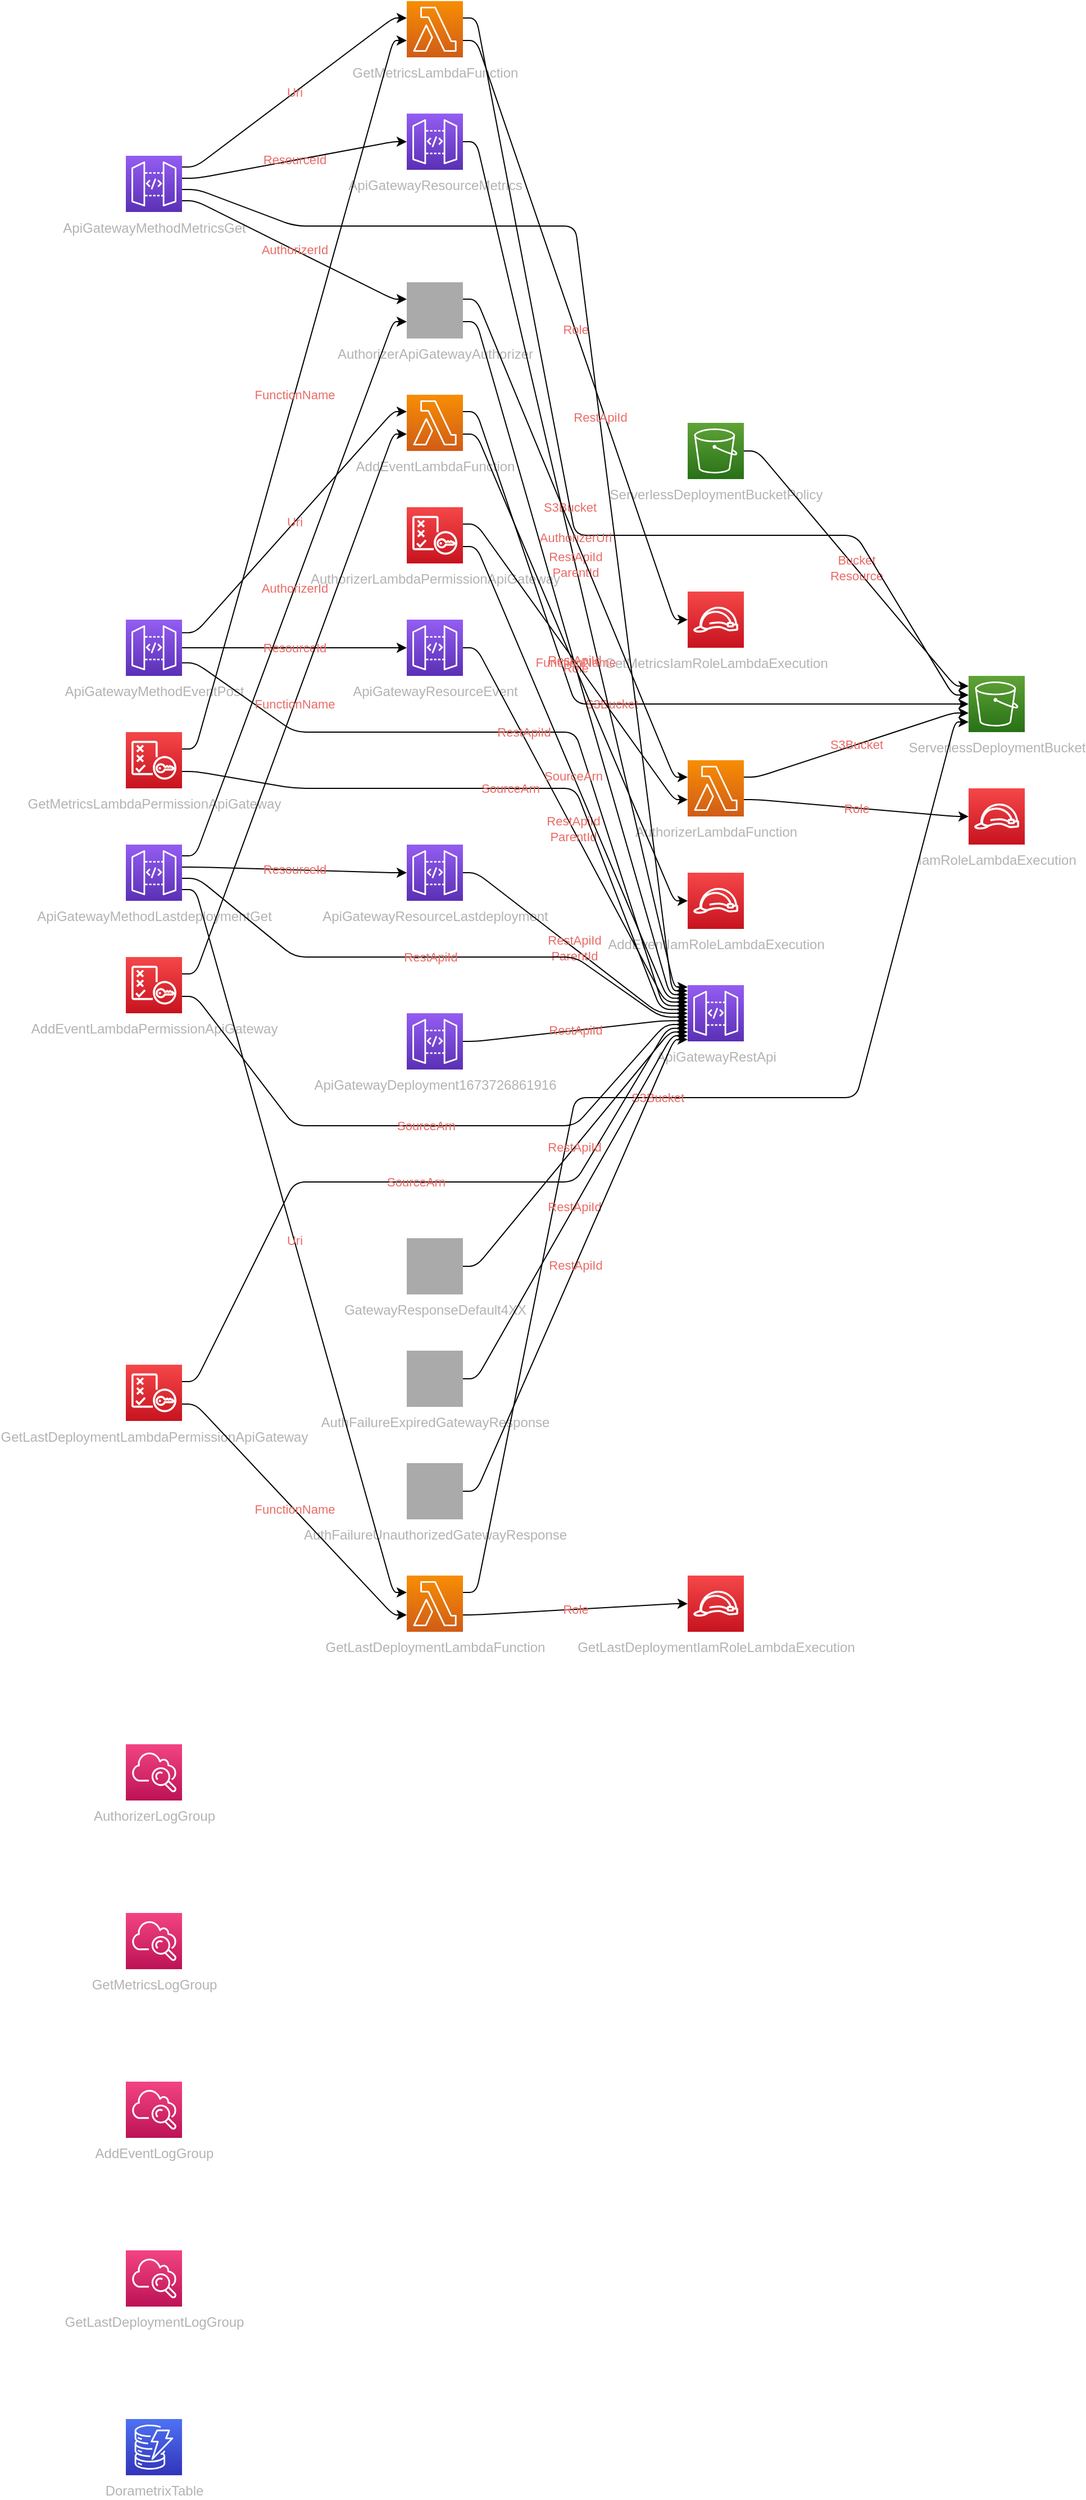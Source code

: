 <mxfile version="13.1.3" pages="2">
            <diagram id="diagramid" name="Diagram">
              <mxGraphModel><root><mxCell id="0"/><mxCell id="1" parent="0"/><mxCell id="2" value="ServerlessDeploymentBucket" style="outlineConnect=0;fontColor=#B3B3B3;gradientColor=#60A337;gradientDirection=north;fillColor=#277116;strokeColor=#ffffff;dashed=0;verticalLabelPosition=bottom;verticalAlign=top;align=center;html=1;fontSize=12;fontStyle=0;aspect=fixed;shape=mxgraph.aws4.resourceIcon;resIcon=mxgraph.aws4.s3;" vertex="1" parent="1"><mxGeometry x="750" y="600" width="50" height="50" as="geometry"/></mxCell><mxCell id="3" value="ServerlessDeploymentBucketPolicy" style="outlineConnect=0;fontColor=#B3B3B3;gradientColor=#60A337;gradientDirection=north;fillColor=#277116;strokeColor=#ffffff;dashed=0;verticalLabelPosition=bottom;verticalAlign=top;align=center;html=1;fontSize=12;fontStyle=0;aspect=fixed;shape=mxgraph.aws4.resourceIcon;resIcon=mxgraph.aws4.s3;" vertex="1" parent="1"><mxGeometry x="500" y="375" width="50" height="50" as="geometry"/></mxCell><mxCell id="4" value="AuthorizerLogGroup" style="outlineConnect=0;fontColor=#B3B3B3;gradientColor=#F34482;gradientDirection=north;fillColor=#BC1356;strokeColor=#ffffff;dashed=0;verticalLabelPosition=bottom;verticalAlign=top;align=center;html=1;fontSize=12;fontStyle=0;aspect=fixed;shape=mxgraph.aws4.resourceIcon;resIcon=mxgraph.aws4.cloudwatch;" vertex="1" parent="1"><mxGeometry y="1550" width="50" height="50" as="geometry"/></mxCell><mxCell id="5" value="GetMetricsLogGroup" style="outlineConnect=0;fontColor=#B3B3B3;gradientColor=#F34482;gradientDirection=north;fillColor=#BC1356;strokeColor=#ffffff;dashed=0;verticalLabelPosition=bottom;verticalAlign=top;align=center;html=1;fontSize=12;fontStyle=0;aspect=fixed;shape=mxgraph.aws4.resourceIcon;resIcon=mxgraph.aws4.cloudwatch;" vertex="1" parent="1"><mxGeometry y="1700" width="50" height="50" as="geometry"/></mxCell><mxCell id="6" value="AddEventLogGroup" style="outlineConnect=0;fontColor=#B3B3B3;gradientColor=#F34482;gradientDirection=north;fillColor=#BC1356;strokeColor=#ffffff;dashed=0;verticalLabelPosition=bottom;verticalAlign=top;align=center;html=1;fontSize=12;fontStyle=0;aspect=fixed;shape=mxgraph.aws4.resourceIcon;resIcon=mxgraph.aws4.cloudwatch;" vertex="1" parent="1"><mxGeometry y="1850" width="50" height="50" as="geometry"/></mxCell><mxCell id="7" value="GetLastDeploymentLogGroup" style="outlineConnect=0;fontColor=#B3B3B3;gradientColor=#F34482;gradientDirection=north;fillColor=#BC1356;strokeColor=#ffffff;dashed=0;verticalLabelPosition=bottom;verticalAlign=top;align=center;html=1;fontSize=12;fontStyle=0;aspect=fixed;shape=mxgraph.aws4.resourceIcon;resIcon=mxgraph.aws4.cloudwatch;" vertex="1" parent="1"><mxGeometry y="2000" width="50" height="50" as="geometry"/></mxCell><mxCell id="8" value="IamRoleLambdaExecution" style="outlineConnect=0;fontColor=#B3B3B3;gradientColor=#F54749;gradientDirection=north;fillColor=#C7131F;strokeColor=#ffffff;dashed=0;verticalLabelPosition=bottom;verticalAlign=top;align=center;html=1;fontSize=12;fontStyle=0;aspect=fixed;shape=mxgraph.aws4.resourceIcon;resIcon=mxgraph.aws4.role;" vertex="1" parent="1"><mxGeometry x="750" y="700" width="50" height="50" as="geometry"/></mxCell><mxCell id="9" value="AuthorizerLambdaFunction" style="outlineConnect=0;fontColor=#B3B3B3;gradientColor=#F78E04;gradientDirection=north;fillColor=#D05C17;strokeColor=#ffffff;dashed=0;verticalLabelPosition=bottom;verticalAlign=top;align=center;html=1;fontSize=12;fontStyle=0;aspect=fixed;shape=mxgraph.aws4.resourceIcon;resIcon=mxgraph.aws4.lambda;" vertex="1" parent="1"><mxGeometry x="500" y="675" width="50" height="50" as="geometry"/></mxCell><mxCell id="10" value="GetMetricsLambdaFunction" style="outlineConnect=0;fontColor=#B3B3B3;gradientColor=#F78E04;gradientDirection=north;fillColor=#D05C17;strokeColor=#ffffff;dashed=0;verticalLabelPosition=bottom;verticalAlign=top;align=center;html=1;fontSize=12;fontStyle=0;aspect=fixed;shape=mxgraph.aws4.resourceIcon;resIcon=mxgraph.aws4.lambda;" vertex="1" parent="1"><mxGeometry x="250" width="50" height="50" as="geometry"/></mxCell><mxCell id="11" value="AddEventLambdaFunction" style="outlineConnect=0;fontColor=#B3B3B3;gradientColor=#F78E04;gradientDirection=north;fillColor=#D05C17;strokeColor=#ffffff;dashed=0;verticalLabelPosition=bottom;verticalAlign=top;align=center;html=1;fontSize=12;fontStyle=0;aspect=fixed;shape=mxgraph.aws4.resourceIcon;resIcon=mxgraph.aws4.lambda;" vertex="1" parent="1"><mxGeometry x="250" y="350" width="50" height="50" as="geometry"/></mxCell><mxCell id="12" value="GetLastDeploymentLambdaFunction" style="outlineConnect=0;fontColor=#B3B3B3;gradientColor=#F78E04;gradientDirection=north;fillColor=#D05C17;strokeColor=#ffffff;dashed=0;verticalLabelPosition=bottom;verticalAlign=top;align=center;html=1;fontSize=12;fontStyle=0;aspect=fixed;shape=mxgraph.aws4.resourceIcon;resIcon=mxgraph.aws4.lambda;" vertex="1" parent="1"><mxGeometry x="250" y="1400" width="50" height="50" as="geometry"/></mxCell><mxCell id="13" value="ApiGatewayRestApi" style="outlineConnect=0;fontColor=#B3B3B3;gradientColor=#945DF2;gradientDirection=north;fillColor=#5A30B5;strokeColor=#ffffff;dashed=0;verticalLabelPosition=bottom;verticalAlign=top;align=center;html=1;fontSize=12;fontStyle=0;aspect=fixed;shape=mxgraph.aws4.resourceIcon;resIcon=mxgraph.aws4.api_gateway;" vertex="1" parent="1"><mxGeometry x="500" y="875" width="50" height="50" as="geometry"/></mxCell><mxCell id="14" value="ApiGatewayResourceMetrics" style="outlineConnect=0;fontColor=#B3B3B3;gradientColor=#945DF2;gradientDirection=north;fillColor=#5A30B5;strokeColor=#ffffff;dashed=0;verticalLabelPosition=bottom;verticalAlign=top;align=center;html=1;fontSize=12;fontStyle=0;aspect=fixed;shape=mxgraph.aws4.resourceIcon;resIcon=mxgraph.aws4.api_gateway;" vertex="1" parent="1"><mxGeometry x="250" y="100" width="50" height="50" as="geometry"/></mxCell><mxCell id="15" value="ApiGatewayResourceEvent" style="outlineConnect=0;fontColor=#B3B3B3;gradientColor=#945DF2;gradientDirection=north;fillColor=#5A30B5;strokeColor=#ffffff;dashed=0;verticalLabelPosition=bottom;verticalAlign=top;align=center;html=1;fontSize=12;fontStyle=0;aspect=fixed;shape=mxgraph.aws4.resourceIcon;resIcon=mxgraph.aws4.api_gateway;" vertex="1" parent="1"><mxGeometry x="250" y="550" width="50" height="50" as="geometry"/></mxCell><mxCell id="16" value="ApiGatewayResourceLastdeployment" style="outlineConnect=0;fontColor=#B3B3B3;gradientColor=#945DF2;gradientDirection=north;fillColor=#5A30B5;strokeColor=#ffffff;dashed=0;verticalLabelPosition=bottom;verticalAlign=top;align=center;html=1;fontSize=12;fontStyle=0;aspect=fixed;shape=mxgraph.aws4.resourceIcon;resIcon=mxgraph.aws4.api_gateway;" vertex="1" parent="1"><mxGeometry x="250" y="750" width="50" height="50" as="geometry"/></mxCell><mxCell id="17" value="ApiGatewayMethodMetricsGet" style="outlineConnect=0;fontColor=#B3B3B3;gradientColor=#945DF2;gradientDirection=north;fillColor=#5A30B5;strokeColor=#ffffff;dashed=0;verticalLabelPosition=bottom;verticalAlign=top;align=center;html=1;fontSize=12;fontStyle=0;aspect=fixed;shape=mxgraph.aws4.resourceIcon;resIcon=mxgraph.aws4.api_gateway;" vertex="1" parent="1"><mxGeometry y="137.5" width="50" height="50" as="geometry"/></mxCell><mxCell id="18" value="ApiGatewayMethodEventPost" style="outlineConnect=0;fontColor=#B3B3B3;gradientColor=#945DF2;gradientDirection=north;fillColor=#5A30B5;strokeColor=#ffffff;dashed=0;verticalLabelPosition=bottom;verticalAlign=top;align=center;html=1;fontSize=12;fontStyle=0;aspect=fixed;shape=mxgraph.aws4.resourceIcon;resIcon=mxgraph.aws4.api_gateway;" vertex="1" parent="1"><mxGeometry y="550" width="50" height="50" as="geometry"/></mxCell><mxCell id="19" value="ApiGatewayMethodLastdeploymentGet" style="outlineConnect=0;fontColor=#B3B3B3;gradientColor=#945DF2;gradientDirection=north;fillColor=#5A30B5;strokeColor=#ffffff;dashed=0;verticalLabelPosition=bottom;verticalAlign=top;align=center;html=1;fontSize=12;fontStyle=0;aspect=fixed;shape=mxgraph.aws4.resourceIcon;resIcon=mxgraph.aws4.api_gateway;" vertex="1" parent="1"><mxGeometry y="750" width="50" height="50" as="geometry"/></mxCell><mxCell id="20" value="AuthorizerApiGatewayAuthorizer" style="outlineConnect=0;fontColor=#B3B3B3;gradientColor=#aaaaaa;gradientDirection=north;fillColor=#aaaaaa;strokeColor=#ffffff;dashed=0;verticalLabelPosition=bottom;verticalAlign=top;align=center;html=1;fontSize=12;fontStyle=0;aspect=fixed;shape=mxgraph.aws4.resourceIcon;resIcon=mxgraph.aws4.apigateway;" vertex="1" parent="1"><mxGeometry x="250" y="250" width="50" height="50" as="geometry"/></mxCell><mxCell id="21" value="ApiGatewayDeployment1673726861916" style="outlineConnect=0;fontColor=#B3B3B3;gradientColor=#945DF2;gradientDirection=north;fillColor=#5A30B5;strokeColor=#ffffff;dashed=0;verticalLabelPosition=bottom;verticalAlign=top;align=center;html=1;fontSize=12;fontStyle=0;aspect=fixed;shape=mxgraph.aws4.resourceIcon;resIcon=mxgraph.aws4.api_gateway;" vertex="1" parent="1"><mxGeometry x="250" y="900" width="50" height="50" as="geometry"/></mxCell><mxCell id="22" value="GetMetricsLambdaPermissionApiGateway" style="outlineConnect=0;fontColor=#B3B3B3;gradientColor=#F54749;gradientDirection=north;fillColor=#C7131F;strokeColor=#ffffff;dashed=0;verticalLabelPosition=bottom;verticalAlign=top;align=center;html=1;fontSize=12;fontStyle=0;aspect=fixed;shape=mxgraph.aws4.resourceIcon;resIcon=mxgraph.aws4.policy;" vertex="1" parent="1"><mxGeometry y="650" width="50" height="50" as="geometry"/></mxCell><mxCell id="23" value="AuthorizerLambdaPermissionApiGateway" style="outlineConnect=0;fontColor=#B3B3B3;gradientColor=#F54749;gradientDirection=north;fillColor=#C7131F;strokeColor=#ffffff;dashed=0;verticalLabelPosition=bottom;verticalAlign=top;align=center;html=1;fontSize=12;fontStyle=0;aspect=fixed;shape=mxgraph.aws4.resourceIcon;resIcon=mxgraph.aws4.policy;" vertex="1" parent="1"><mxGeometry x="250" y="450" width="50" height="50" as="geometry"/></mxCell><mxCell id="24" value="AddEventLambdaPermissionApiGateway" style="outlineConnect=0;fontColor=#B3B3B3;gradientColor=#F54749;gradientDirection=north;fillColor=#C7131F;strokeColor=#ffffff;dashed=0;verticalLabelPosition=bottom;verticalAlign=top;align=center;html=1;fontSize=12;fontStyle=0;aspect=fixed;shape=mxgraph.aws4.resourceIcon;resIcon=mxgraph.aws4.policy;" vertex="1" parent="1"><mxGeometry y="850" width="50" height="50" as="geometry"/></mxCell><mxCell id="25" value="GetLastDeploymentLambdaPermissionApiGateway" style="outlineConnect=0;fontColor=#B3B3B3;gradientColor=#F54749;gradientDirection=north;fillColor=#C7131F;strokeColor=#ffffff;dashed=0;verticalLabelPosition=bottom;verticalAlign=top;align=center;html=1;fontSize=12;fontStyle=0;aspect=fixed;shape=mxgraph.aws4.resourceIcon;resIcon=mxgraph.aws4.policy;" vertex="1" parent="1"><mxGeometry y="1212.5" width="50" height="50" as="geometry"/></mxCell><mxCell id="26" value="GetMetricsIamRoleLambdaExecution" style="outlineConnect=0;fontColor=#B3B3B3;gradientColor=#F54749;gradientDirection=north;fillColor=#C7131F;strokeColor=#ffffff;dashed=0;verticalLabelPosition=bottom;verticalAlign=top;align=center;html=1;fontSize=12;fontStyle=0;aspect=fixed;shape=mxgraph.aws4.resourceIcon;resIcon=mxgraph.aws4.role;" vertex="1" parent="1"><mxGeometry x="500" y="525" width="50" height="50" as="geometry"/></mxCell><mxCell id="27" value="AddEventIamRoleLambdaExecution" style="outlineConnect=0;fontColor=#B3B3B3;gradientColor=#F54749;gradientDirection=north;fillColor=#C7131F;strokeColor=#ffffff;dashed=0;verticalLabelPosition=bottom;verticalAlign=top;align=center;html=1;fontSize=12;fontStyle=0;aspect=fixed;shape=mxgraph.aws4.resourceIcon;resIcon=mxgraph.aws4.role;" vertex="1" parent="1"><mxGeometry x="500" y="775" width="50" height="50" as="geometry"/></mxCell><mxCell id="28" value="GetLastDeploymentIamRoleLambdaExecution" style="outlineConnect=0;fontColor=#B3B3B3;gradientColor=#F54749;gradientDirection=north;fillColor=#C7131F;strokeColor=#ffffff;dashed=0;verticalLabelPosition=bottom;verticalAlign=top;align=center;html=1;fontSize=12;fontStyle=0;aspect=fixed;shape=mxgraph.aws4.resourceIcon;resIcon=mxgraph.aws4.role;" vertex="1" parent="1"><mxGeometry x="500" y="1400" width="50" height="50" as="geometry"/></mxCell><mxCell id="29" value="DorametrixTable" style="outlineConnect=0;fontColor=#B3B3B3;gradientColor=#4D72F3;gradientDirection=north;fillColor=#3334B9;strokeColor=#ffffff;dashed=0;verticalLabelPosition=bottom;verticalAlign=top;align=center;html=1;fontSize=12;fontStyle=0;aspect=fixed;shape=mxgraph.aws4.resourceIcon;resIcon=mxgraph.aws4.dynamodb;" vertex="1" parent="1"><mxGeometry y="2150" width="50" height="50" as="geometry"/></mxCell><mxCell id="30" value="GatewayResponseDefault4XX" style="outlineConnect=0;fontColor=#B3B3B3;gradientColor=#aaaaaa;gradientDirection=north;fillColor=#aaaaaa;strokeColor=#ffffff;dashed=0;verticalLabelPosition=bottom;verticalAlign=top;align=center;html=1;fontSize=12;fontStyle=0;aspect=fixed;shape=mxgraph.aws4.resourceIcon;resIcon=mxgraph.aws4.apigateway;" vertex="1" parent="1"><mxGeometry x="250" y="1100" width="50" height="50" as="geometry"/></mxCell><mxCell id="31" value="AuthFailureExpiredGatewayResponse" style="outlineConnect=0;fontColor=#B3B3B3;gradientColor=#aaaaaa;gradientDirection=north;fillColor=#aaaaaa;strokeColor=#ffffff;dashed=0;verticalLabelPosition=bottom;verticalAlign=top;align=center;html=1;fontSize=12;fontStyle=0;aspect=fixed;shape=mxgraph.aws4.resourceIcon;resIcon=mxgraph.aws4.apigateway;" vertex="1" parent="1"><mxGeometry x="250" y="1200" width="50" height="50" as="geometry"/></mxCell><mxCell id="32" value="AuthFailureUnauthorizedGatewayResponse" style="outlineConnect=0;fontColor=#B3B3B3;gradientColor=#aaaaaa;gradientDirection=north;fillColor=#aaaaaa;strokeColor=#ffffff;dashed=0;verticalLabelPosition=bottom;verticalAlign=top;align=center;html=1;fontSize=12;fontStyle=0;aspect=fixed;shape=mxgraph.aws4.resourceIcon;resIcon=mxgraph.aws4.apigateway;" vertex="1" parent="1"><mxGeometry x="250" y="1300" width="50" height="50" as="geometry"/></mxCell><mxCell id="ServerlessDeploymentBucket|ServerlessDeploymentBucketPolicy" value="Bucket&#xA;Resource" style="edgeStyle=orthogonalEdgeStyle;rounded=1;orthogonalLoop=1;jettySize=auto;html=1;labelBackgroundColor=none;fontColor=#EA6B66;noEdgeStyle=1;orthogonal=1;" edge="1" parent="1" source="3" target="2"><mxGeometry relative="1" as="geometry"><Array as="points"><mxPoint x="562" y="400"/><mxPoint x="738" y="609"/></Array></mxGeometry></mxCell><mxCell id="ServerlessDeploymentBucket|AuthorizerLambdaFunction" value="S3Bucket" style="edgeStyle=orthogonalEdgeStyle;rounded=1;orthogonalLoop=1;jettySize=auto;html=1;labelBackgroundColor=none;fontColor=#EA6B66;noEdgeStyle=1;orthogonal=1;" edge="1" parent="1" source="9" target="2"><mxGeometry relative="1" as="geometry"><Array as="points"><mxPoint x="562" y="690"/><mxPoint x="736" y="633"/></Array></mxGeometry></mxCell><mxCell id="IamRoleLambdaExecution|AuthorizerLambdaFunction" value="Role" style="edgeStyle=orthogonalEdgeStyle;rounded=1;orthogonalLoop=1;jettySize=auto;html=1;labelBackgroundColor=none;fontColor=#EA6B66;noEdgeStyle=1;orthogonal=1;" edge="1" parent="1" source="9" target="8"><mxGeometry relative="1" as="geometry"><Array as="points"><mxPoint x="562" y="710"/><mxPoint x="738" y="725"/></Array></mxGeometry></mxCell><mxCell id="ServerlessDeploymentBucket|GetMetricsLambdaFunction" value="S3Bucket" style="edgeStyle=orthogonalEdgeStyle;rounded=1;orthogonalLoop=1;jettySize=auto;html=1;labelBackgroundColor=none;fontColor=#EA6B66;noEdgeStyle=1;orthogonal=1;" edge="1" parent="1" source="10" target="2"><mxGeometry relative="1" as="geometry"><Array as="points"><mxPoint x="312" y="15"/><mxPoint x="400" y="475"/><mxPoint x="650" y="475"/><mxPoint x="736" y="617"/></Array></mxGeometry></mxCell><mxCell id="GetMetricsIamRoleLambdaExecution|GetMetricsLambdaFunction" value="Role" style="edgeStyle=orthogonalEdgeStyle;rounded=1;orthogonalLoop=1;jettySize=auto;html=1;labelBackgroundColor=none;fontColor=#EA6B66;noEdgeStyle=1;orthogonal=1;" edge="1" parent="1" source="10" target="26"><mxGeometry relative="1" as="geometry"><Array as="points"><mxPoint x="312" y="35"/><mxPoint x="488" y="550"/></Array></mxGeometry></mxCell><mxCell id="ServerlessDeploymentBucket|AddEventLambdaFunction" value="S3Bucket" style="edgeStyle=orthogonalEdgeStyle;rounded=1;orthogonalLoop=1;jettySize=auto;html=1;labelBackgroundColor=none;fontColor=#EA6B66;noEdgeStyle=1;orthogonal=1;" edge="1" parent="1" source="11" target="2"><mxGeometry relative="1" as="geometry"><Array as="points"><mxPoint x="312" y="365"/><mxPoint x="400" y="625"/><mxPoint x="650" y="625"/><mxPoint x="734" y="625"/></Array></mxGeometry></mxCell><mxCell id="AddEventIamRoleLambdaExecution|AddEventLambdaFunction" value="Role" style="edgeStyle=orthogonalEdgeStyle;rounded=1;orthogonalLoop=1;jettySize=auto;html=1;labelBackgroundColor=none;fontColor=#EA6B66;noEdgeStyle=1;orthogonal=1;" edge="1" parent="1" source="11" target="27"><mxGeometry relative="1" as="geometry"><Array as="points"><mxPoint x="312" y="385"/><mxPoint x="488" y="800"/></Array></mxGeometry></mxCell><mxCell id="ServerlessDeploymentBucket|GetLastDeploymentLambdaFunction" value="S3Bucket" style="edgeStyle=orthogonalEdgeStyle;rounded=1;orthogonalLoop=1;jettySize=auto;html=1;labelBackgroundColor=none;fontColor=#EA6B66;noEdgeStyle=1;orthogonal=1;" edge="1" parent="1" source="12" target="2"><mxGeometry relative="1" as="geometry"><Array as="points"><mxPoint x="312" y="1415"/><mxPoint x="400" y="975"/><mxPoint x="650" y="975"/><mxPoint x="738" y="641"/></Array></mxGeometry></mxCell><mxCell id="GetLastDeploymentIamRoleLambdaExecution|GetLastDeploymentLambdaFunction" value="Role" style="edgeStyle=orthogonalEdgeStyle;rounded=1;orthogonalLoop=1;jettySize=auto;html=1;labelBackgroundColor=none;fontColor=#EA6B66;noEdgeStyle=1;orthogonal=1;" edge="1" parent="1" source="12" target="28"><mxGeometry relative="1" as="geometry"><Array as="points"><mxPoint x="312" y="1435"/><mxPoint x="488" y="1425"/></Array></mxGeometry></mxCell><mxCell id="ApiGatewayRestApi|ApiGatewayResourceMetrics" value="RestApiId&#xA;ParentId" style="edgeStyle=orthogonalEdgeStyle;rounded=1;orthogonalLoop=1;jettySize=auto;html=1;labelBackgroundColor=none;fontColor=#EA6B66;noEdgeStyle=1;orthogonal=1;" edge="1" parent="1" source="14" target="13"><mxGeometry relative="1" as="geometry"><Array as="points"><mxPoint x="312" y="125"/><mxPoint x="488" y="876.667"/></Array></mxGeometry></mxCell><mxCell id="ApiGatewayRestApi|ApiGatewayResourceEvent" value="RestApiId&#xA;ParentId" style="edgeStyle=orthogonalEdgeStyle;rounded=1;orthogonalLoop=1;jettySize=auto;html=1;labelBackgroundColor=none;fontColor=#EA6B66;noEdgeStyle=1;orthogonal=1;" edge="1" parent="1" source="15" target="13"><mxGeometry relative="1" as="geometry"><Array as="points"><mxPoint x="312" y="575"/><mxPoint x="480" y="890.0"/></Array></mxGeometry></mxCell><mxCell id="ApiGatewayRestApi|ApiGatewayResourceLastdeployment" value="RestApiId&#xA;ParentId" style="edgeStyle=orthogonalEdgeStyle;rounded=1;orthogonalLoop=1;jettySize=auto;html=1;labelBackgroundColor=none;fontColor=#EA6B66;noEdgeStyle=1;orthogonal=1;" edge="1" parent="1" source="16" target="13"><mxGeometry relative="1" as="geometry"><Array as="points"><mxPoint x="312" y="775"/><mxPoint x="474" y="900.0"/></Array></mxGeometry></mxCell><mxCell id="ApiGatewayResourceMetrics|ApiGatewayMethodMetricsGet" value="ResourceId" style="edgeStyle=orthogonalEdgeStyle;rounded=1;orthogonalLoop=1;jettySize=auto;html=1;labelBackgroundColor=none;fontColor=#EA6B66;noEdgeStyle=1;orthogonal=1;" edge="1" parent="1" source="17" target="14"><mxGeometry relative="1" as="geometry"><Array as="points"><mxPoint x="64" y="157.5"/><mxPoint x="238" y="125"/></Array></mxGeometry></mxCell><mxCell id="ApiGatewayRestApi|ApiGatewayMethodMetricsGet" value="RestApiId" style="edgeStyle=orthogonalEdgeStyle;rounded=1;orthogonalLoop=1;jettySize=auto;html=1;labelBackgroundColor=none;fontColor=#EA6B66;noEdgeStyle=1;orthogonal=1;" edge="1" parent="1" source="17" target="13"><mxGeometry relative="1" as="geometry"><Array as="points"><mxPoint x="64" y="167.5"/><mxPoint x="150" y="200"/><mxPoint x="400" y="200"/><mxPoint x="486" y="880"/></Array></mxGeometry></mxCell><mxCell id="AuthorizerApiGatewayAuthorizer|ApiGatewayMethodMetricsGet" value="AuthorizerId" style="edgeStyle=orthogonalEdgeStyle;rounded=1;orthogonalLoop=1;jettySize=auto;html=1;labelBackgroundColor=none;fontColor=#EA6B66;noEdgeStyle=1;orthogonal=1;" edge="1" parent="1" source="17" target="20"><mxGeometry relative="1" as="geometry"><Array as="points"><mxPoint x="62" y="177.5"/><mxPoint x="238" y="265"/></Array></mxGeometry></mxCell><mxCell id="GetMetricsLambdaFunction|ApiGatewayMethodMetricsGet" value="Uri" style="edgeStyle=orthogonalEdgeStyle;rounded=1;orthogonalLoop=1;jettySize=auto;html=1;labelBackgroundColor=none;fontColor=#EA6B66;noEdgeStyle=1;orthogonal=1;" edge="1" parent="1" source="17" target="10"><mxGeometry relative="1" as="geometry"><Array as="points"><mxPoint x="62" y="147.5"/><mxPoint x="238" y="15"/></Array></mxGeometry></mxCell><mxCell id="ApiGatewayResourceEvent|ApiGatewayMethodEventPost" value="ResourceId" style="edgeStyle=orthogonalEdgeStyle;rounded=1;orthogonalLoop=1;jettySize=auto;html=1;labelBackgroundColor=none;fontColor=#EA6B66;noEdgeStyle=1;orthogonal=1;" edge="1" parent="1" source="18" target="15"><mxGeometry relative="1" as="geometry"><Array as="points"><mxPoint x="64" y="575"/><mxPoint x="238" y="575"/></Array></mxGeometry></mxCell><mxCell id="ApiGatewayRestApi|ApiGatewayMethodEventPost" value="RestApiId" style="edgeStyle=orthogonalEdgeStyle;rounded=1;orthogonalLoop=1;jettySize=auto;html=1;labelBackgroundColor=none;fontColor=#EA6B66;noEdgeStyle=1;orthogonal=1;" edge="1" parent="1" source="18" target="13"><mxGeometry relative="1" as="geometry"><Array as="points"><mxPoint x="62" y="588.333"/><mxPoint x="150" y="650"/><mxPoint x="400" y="650"/><mxPoint x="478" y="893.333"/></Array></mxGeometry></mxCell><mxCell id="AddEventLambdaFunction|ApiGatewayMethodEventPost" value="Uri" style="edgeStyle=orthogonalEdgeStyle;rounded=1;orthogonalLoop=1;jettySize=auto;html=1;labelBackgroundColor=none;fontColor=#EA6B66;noEdgeStyle=1;orthogonal=1;" edge="1" parent="1" source="18" target="11"><mxGeometry relative="1" as="geometry"><Array as="points"><mxPoint x="62" y="561.667"/><mxPoint x="238" y="365"/></Array></mxGeometry></mxCell><mxCell id="ApiGatewayResourceLastdeployment|ApiGatewayMethodLastdeploymentGet" value="ResourceId" style="edgeStyle=orthogonalEdgeStyle;rounded=1;orthogonalLoop=1;jettySize=auto;html=1;labelBackgroundColor=none;fontColor=#EA6B66;noEdgeStyle=1;orthogonal=1;" edge="1" parent="1" source="19" target="16"><mxGeometry relative="1" as="geometry"><Array as="points"><mxPoint x="64" y="770"/><mxPoint x="238" y="775"/></Array></mxGeometry></mxCell><mxCell id="ApiGatewayRestApi|ApiGatewayMethodLastdeploymentGet" value="RestApiId" style="edgeStyle=orthogonalEdgeStyle;rounded=1;orthogonalLoop=1;jettySize=auto;html=1;labelBackgroundColor=none;fontColor=#EA6B66;noEdgeStyle=1;orthogonal=1;" edge="1" parent="1" source="19" target="13"><mxGeometry relative="1" as="geometry"><Array as="points"><mxPoint x="64" y="780"/><mxPoint x="150" y="850"/><mxPoint x="400" y="850"/><mxPoint x="476" y="903.333"/></Array></mxGeometry></mxCell><mxCell id="AuthorizerApiGatewayAuthorizer|ApiGatewayMethodLastdeploymentGet" value="AuthorizerId" style="edgeStyle=orthogonalEdgeStyle;rounded=1;orthogonalLoop=1;jettySize=auto;html=1;labelBackgroundColor=none;fontColor=#EA6B66;noEdgeStyle=1;orthogonal=1;" edge="1" parent="1" source="19" target="20"><mxGeometry relative="1" as="geometry"><Array as="points"><mxPoint x="62" y="760"/><mxPoint x="238" y="285"/></Array></mxGeometry></mxCell><mxCell id="GetLastDeploymentLambdaFunction|ApiGatewayMethodLastdeploymentGet" value="Uri" style="edgeStyle=orthogonalEdgeStyle;rounded=1;orthogonalLoop=1;jettySize=auto;html=1;labelBackgroundColor=none;fontColor=#EA6B66;noEdgeStyle=1;orthogonal=1;" edge="1" parent="1" source="19" target="12"><mxGeometry relative="1" as="geometry"><Array as="points"><mxPoint x="62" y="790"/><mxPoint x="238" y="1415"/></Array></mxGeometry></mxCell><mxCell id="ApiGatewayRestApi|AuthorizerApiGatewayAuthorizer" value="RestApiId" style="edgeStyle=orthogonalEdgeStyle;rounded=1;orthogonalLoop=1;jettySize=auto;html=1;labelBackgroundColor=none;fontColor=#EA6B66;noEdgeStyle=1;orthogonal=1;" edge="1" parent="1" source="20" target="13"><mxGeometry relative="1" as="geometry"><Array as="points"><mxPoint x="312" y="285"/><mxPoint x="484" y="883.333"/></Array></mxGeometry></mxCell><mxCell id="AuthorizerLambdaFunction|AuthorizerApiGatewayAuthorizer" value="AuthorizerUri" style="edgeStyle=orthogonalEdgeStyle;rounded=1;orthogonalLoop=1;jettySize=auto;html=1;labelBackgroundColor=none;fontColor=#EA6B66;noEdgeStyle=1;orthogonal=1;" edge="1" parent="1" source="20" target="9"><mxGeometry relative="1" as="geometry"><Array as="points"><mxPoint x="312" y="265"/><mxPoint x="488" y="690"/></Array></mxGeometry></mxCell><mxCell id="ApiGatewayRestApi|ApiGatewayDeployment1673726861916" value="RestApiId" style="edgeStyle=orthogonalEdgeStyle;rounded=1;orthogonalLoop=1;jettySize=auto;html=1;labelBackgroundColor=none;fontColor=#EA6B66;noEdgeStyle=1;orthogonal=1;" edge="1" parent="1" source="21" target="13"><mxGeometry relative="1" as="geometry"><Array as="points"><mxPoint x="312" y="925"/><mxPoint x="478" y="906.667"/></Array></mxGeometry></mxCell><mxCell id="ApiGatewayRestApi|GetMetricsLambdaPermissionApiGateway" value="SourceArn" style="edgeStyle=orthogonalEdgeStyle;rounded=1;orthogonalLoop=1;jettySize=auto;html=1;labelBackgroundColor=none;fontColor=#EA6B66;noEdgeStyle=1;orthogonal=1;" edge="1" parent="1" source="22" target="13"><mxGeometry relative="1" as="geometry"><Array as="points"><mxPoint x="62" y="685"/><mxPoint x="150" y="700"/><mxPoint x="400" y="700"/><mxPoint x="476" y="896.667"/></Array></mxGeometry></mxCell><mxCell id="GetMetricsLambdaFunction|GetMetricsLambdaPermissionApiGateway" value="FunctionName" style="edgeStyle=orthogonalEdgeStyle;rounded=1;orthogonalLoop=1;jettySize=auto;html=1;labelBackgroundColor=none;fontColor=#EA6B66;noEdgeStyle=1;orthogonal=1;" edge="1" parent="1" source="22" target="10"><mxGeometry relative="1" as="geometry"><Array as="points"><mxPoint x="62" y="665"/><mxPoint x="238" y="35"/></Array></mxGeometry></mxCell><mxCell id="ApiGatewayRestApi|AuthorizerLambdaPermissionApiGateway" value="SourceArn" style="edgeStyle=orthogonalEdgeStyle;rounded=1;orthogonalLoop=1;jettySize=auto;html=1;labelBackgroundColor=none;fontColor=#EA6B66;noEdgeStyle=1;orthogonal=1;" edge="1" parent="1" source="23" target="13"><mxGeometry relative="1" as="geometry"><Array as="points"><mxPoint x="312" y="485"/><mxPoint x="482" y="886.667"/></Array></mxGeometry></mxCell><mxCell id="AuthorizerLambdaFunction|AuthorizerLambdaPermissionApiGateway" value="FunctionName" style="edgeStyle=orthogonalEdgeStyle;rounded=1;orthogonalLoop=1;jettySize=auto;html=1;labelBackgroundColor=none;fontColor=#EA6B66;noEdgeStyle=1;orthogonal=1;" edge="1" parent="1" source="23" target="9"><mxGeometry relative="1" as="geometry"><Array as="points"><mxPoint x="312" y="465"/><mxPoint x="488" y="710"/></Array></mxGeometry></mxCell><mxCell id="ApiGatewayRestApi|AddEventLambdaPermissionApiGateway" value="SourceArn" style="edgeStyle=orthogonalEdgeStyle;rounded=1;orthogonalLoop=1;jettySize=auto;html=1;labelBackgroundColor=none;fontColor=#EA6B66;noEdgeStyle=1;orthogonal=1;" edge="1" parent="1" source="24" target="13"><mxGeometry relative="1" as="geometry"><Array as="points"><mxPoint x="62" y="885"/><mxPoint x="150" y="1000"/><mxPoint x="400" y="1000"/><mxPoint x="480" y="910.0"/></Array></mxGeometry></mxCell><mxCell id="AddEventLambdaFunction|AddEventLambdaPermissionApiGateway" value="FunctionName" style="edgeStyle=orthogonalEdgeStyle;rounded=1;orthogonalLoop=1;jettySize=auto;html=1;labelBackgroundColor=none;fontColor=#EA6B66;noEdgeStyle=1;orthogonal=1;" edge="1" parent="1" source="24" target="11"><mxGeometry relative="1" as="geometry"><Array as="points"><mxPoint x="62" y="865"/><mxPoint x="238" y="385"/></Array></mxGeometry></mxCell><mxCell id="ApiGatewayRestApi|GetLastDeploymentLambdaPermissionApiGateway" value="SourceArn" style="edgeStyle=orthogonalEdgeStyle;rounded=1;orthogonalLoop=1;jettySize=auto;html=1;labelBackgroundColor=none;fontColor=#EA6B66;noEdgeStyle=1;orthogonal=1;" edge="1" parent="1" source="25" target="13"><mxGeometry relative="1" as="geometry"><Array as="points"><mxPoint x="62" y="1227.5"/><mxPoint x="150" y="1050"/><mxPoint x="400" y="1050"/><mxPoint x="482" y="913.333"/></Array></mxGeometry></mxCell><mxCell id="GetLastDeploymentLambdaFunction|GetLastDeploymentLambdaPermissionApiGateway" value="FunctionName" style="edgeStyle=orthogonalEdgeStyle;rounded=1;orthogonalLoop=1;jettySize=auto;html=1;labelBackgroundColor=none;fontColor=#EA6B66;noEdgeStyle=1;orthogonal=1;" edge="1" parent="1" source="25" target="12"><mxGeometry relative="1" as="geometry"><Array as="points"><mxPoint x="62" y="1247.5"/><mxPoint x="238" y="1435"/></Array></mxGeometry></mxCell><mxCell id="ApiGatewayRestApi|GatewayResponseDefault4XX" value="RestApiId" style="edgeStyle=orthogonalEdgeStyle;rounded=1;orthogonalLoop=1;jettySize=auto;html=1;labelBackgroundColor=none;fontColor=#EA6B66;noEdgeStyle=1;orthogonal=1;" edge="1" parent="1" source="30" target="13"><mxGeometry relative="1" as="geometry"><Array as="points"><mxPoint x="312" y="1125"/><mxPoint x="484" y="916.667"/></Array></mxGeometry></mxCell><mxCell id="ApiGatewayRestApi|AuthFailureExpiredGatewayResponse" value="RestApiId" style="edgeStyle=orthogonalEdgeStyle;rounded=1;orthogonalLoop=1;jettySize=auto;html=1;labelBackgroundColor=none;fontColor=#EA6B66;noEdgeStyle=1;orthogonal=1;" edge="1" parent="1" source="31" target="13"><mxGeometry relative="1" as="geometry"><Array as="points"><mxPoint x="312" y="1225"/><mxPoint x="486" y="920.0"/></Array></mxGeometry></mxCell><mxCell id="ApiGatewayRestApi|AuthFailureUnauthorizedGatewayResponse" value="RestApiId" style="edgeStyle=orthogonalEdgeStyle;rounded=1;orthogonalLoop=1;jettySize=auto;html=1;labelBackgroundColor=none;fontColor=#EA6B66;noEdgeStyle=1;orthogonal=1;" edge="1" parent="1" source="32" target="13"><mxGeometry relative="1" as="geometry"><Array as="points"><mxPoint x="312" y="1325"/><mxPoint x="488" y="923.333"/></Array></mxGeometry></mxCell></root></mxGraphModel>
            </diagram>
          </mxfile>